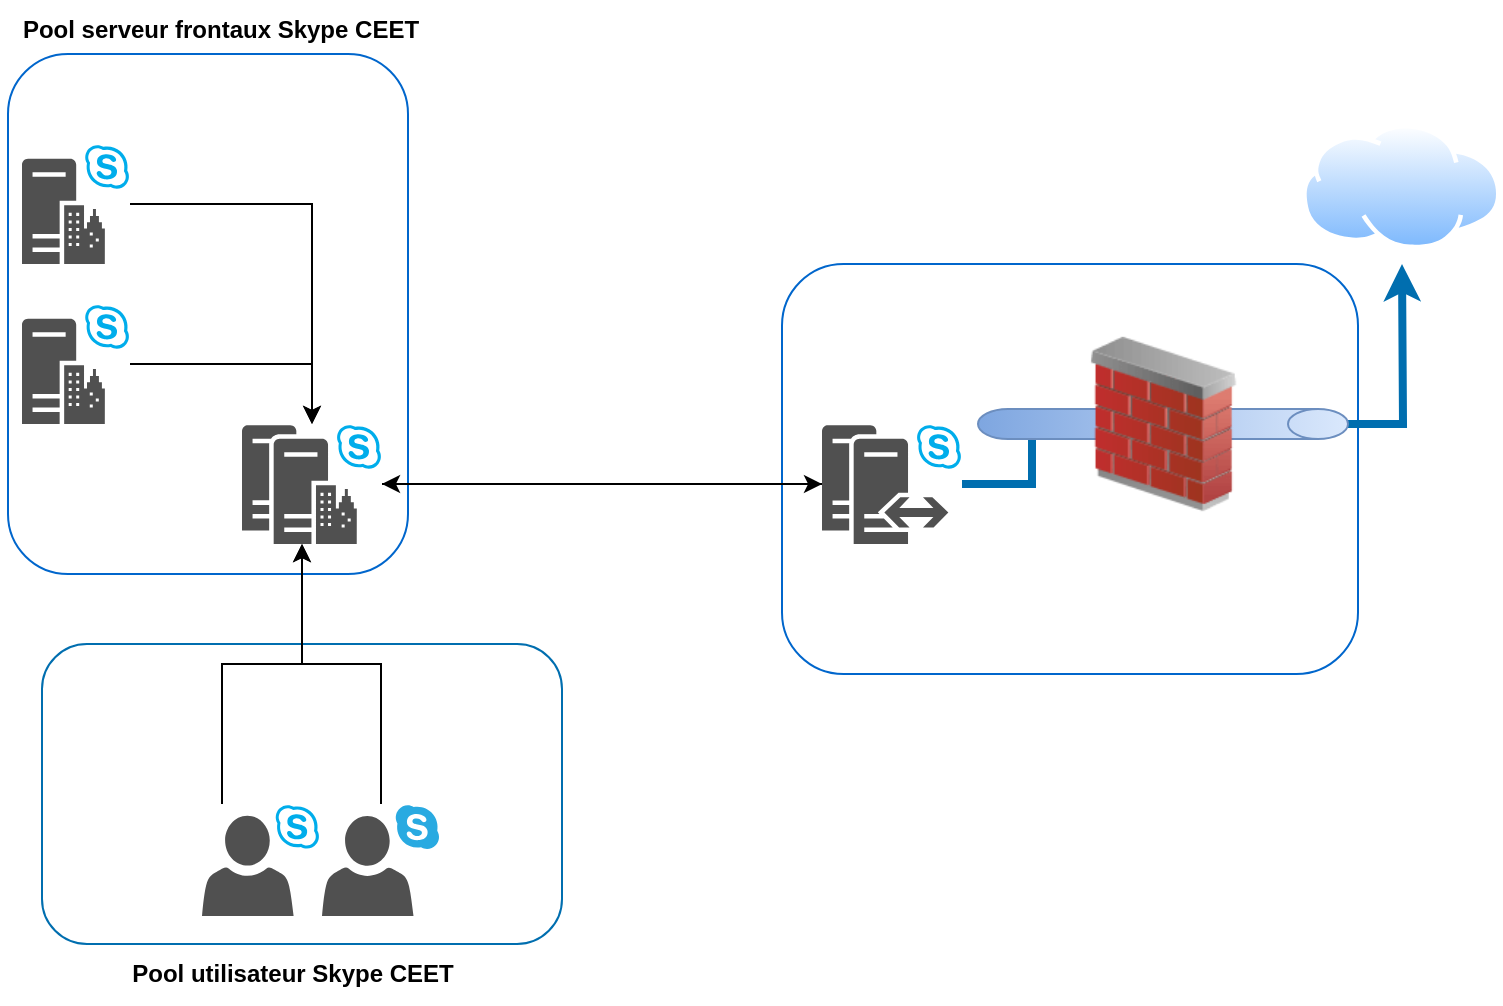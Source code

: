 <mxfile version="24.7.17">
  <diagram name="Page-1" id="GvzSa8L3RvMhAjpA8nT7">
    <mxGraphModel dx="1307" dy="829" grid="1" gridSize="10" guides="1" tooltips="1" connect="1" arrows="1" fold="1" page="1" pageScale="1" pageWidth="827" pageHeight="1169" math="0" shadow="0">
      <root>
        <mxCell id="0" />
        <mxCell id="1" parent="0" />
        <mxCell id="nmX9eyuwtljYYOWFSkWK-28" value="" style="rounded=1;whiteSpace=wrap;html=1;strokeColor=#0066CC;" vertex="1" parent="1">
          <mxGeometry x="440" y="270" width="288" height="205" as="geometry" />
        </mxCell>
        <mxCell id="nmX9eyuwtljYYOWFSkWK-26" value="" style="rounded=1;whiteSpace=wrap;html=1;fillColor=none;fontColor=#ffffff;strokeColor=#006EAF;" vertex="1" parent="1">
          <mxGeometry x="70" y="460" width="260" height="150" as="geometry" />
        </mxCell>
        <mxCell id="nmX9eyuwtljYYOWFSkWK-27" value="" style="rounded=1;whiteSpace=wrap;html=1;rotation=90;strokeColor=#0066CC;" vertex="1" parent="1">
          <mxGeometry x="23" y="195" width="260" height="200" as="geometry" />
        </mxCell>
        <mxCell id="nmX9eyuwtljYYOWFSkWK-18" style="edgeStyle=orthogonalEdgeStyle;rounded=0;orthogonalLoop=1;jettySize=auto;html=1;" edge="1" parent="1" source="nmX9eyuwtljYYOWFSkWK-1" target="nmX9eyuwtljYYOWFSkWK-6">
          <mxGeometry relative="1" as="geometry" />
        </mxCell>
        <mxCell id="nmX9eyuwtljYYOWFSkWK-1" value="" style="sketch=0;pointerEvents=1;shadow=0;dashed=0;html=1;strokeColor=none;fillColor=#505050;labelPosition=center;verticalLabelPosition=bottom;verticalAlign=top;outlineConnect=0;align=center;shape=mxgraph.office.servers.skype_for_business_front_end_pool;" vertex="1" parent="1">
          <mxGeometry x="170" y="350" width="70" height="60" as="geometry" />
        </mxCell>
        <mxCell id="nmX9eyuwtljYYOWFSkWK-19" style="edgeStyle=orthogonalEdgeStyle;rounded=0;orthogonalLoop=1;jettySize=auto;html=1;" edge="1" parent="1" source="nmX9eyuwtljYYOWFSkWK-2" target="nmX9eyuwtljYYOWFSkWK-1">
          <mxGeometry relative="1" as="geometry" />
        </mxCell>
        <mxCell id="nmX9eyuwtljYYOWFSkWK-2" value="" style="sketch=0;pointerEvents=1;shadow=0;dashed=0;html=1;strokeColor=none;fillColor=#505050;labelPosition=center;verticalLabelPosition=bottom;verticalAlign=top;outlineConnect=0;align=center;shape=mxgraph.office.servers.skype_for_business_front_end_server;" vertex="1" parent="1">
          <mxGeometry x="60" y="210" width="54" height="60" as="geometry" />
        </mxCell>
        <mxCell id="nmX9eyuwtljYYOWFSkWK-20" style="edgeStyle=orthogonalEdgeStyle;rounded=0;orthogonalLoop=1;jettySize=auto;html=1;" edge="1" parent="1" source="nmX9eyuwtljYYOWFSkWK-3" target="nmX9eyuwtljYYOWFSkWK-1">
          <mxGeometry relative="1" as="geometry">
            <Array as="points">
              <mxPoint x="205" y="320" />
            </Array>
          </mxGeometry>
        </mxCell>
        <mxCell id="nmX9eyuwtljYYOWFSkWK-3" value="" style="sketch=0;pointerEvents=1;shadow=0;dashed=0;html=1;strokeColor=none;fillColor=#505050;labelPosition=center;verticalLabelPosition=bottom;verticalAlign=top;outlineConnect=0;align=center;shape=mxgraph.office.servers.skype_for_business_front_end_server;" vertex="1" parent="1">
          <mxGeometry x="60" y="290" width="54" height="60" as="geometry" />
        </mxCell>
        <mxCell id="nmX9eyuwtljYYOWFSkWK-23" style="edgeStyle=orthogonalEdgeStyle;rounded=0;orthogonalLoop=1;jettySize=auto;html=1;" edge="1" parent="1" source="nmX9eyuwtljYYOWFSkWK-4" target="nmX9eyuwtljYYOWFSkWK-1">
          <mxGeometry relative="1" as="geometry">
            <Array as="points">
              <mxPoint x="160" y="470" />
              <mxPoint x="200" y="470" />
            </Array>
          </mxGeometry>
        </mxCell>
        <mxCell id="nmX9eyuwtljYYOWFSkWK-4" value="" style="sketch=0;pointerEvents=1;shadow=0;dashed=0;html=1;strokeColor=none;fillColor=#505050;labelPosition=center;verticalLabelPosition=bottom;verticalAlign=top;outlineConnect=0;align=center;shape=mxgraph.office.users.skype_for_business_user;" vertex="1" parent="1">
          <mxGeometry x="150" y="540" width="59" height="56" as="geometry" />
        </mxCell>
        <mxCell id="nmX9eyuwtljYYOWFSkWK-24" style="edgeStyle=orthogonalEdgeStyle;rounded=0;orthogonalLoop=1;jettySize=auto;html=1;" edge="1" parent="1" source="nmX9eyuwtljYYOWFSkWK-5" target="nmX9eyuwtljYYOWFSkWK-1">
          <mxGeometry relative="1" as="geometry">
            <Array as="points">
              <mxPoint x="240" y="470" />
              <mxPoint x="200" y="470" />
            </Array>
          </mxGeometry>
        </mxCell>
        <mxCell id="nmX9eyuwtljYYOWFSkWK-5" value="" style="sketch=0;pointerEvents=1;shadow=0;dashed=0;html=1;strokeColor=none;fillColor=#505050;labelPosition=center;verticalLabelPosition=bottom;verticalAlign=top;outlineConnect=0;align=center;shape=mxgraph.office.users.skype_commercial_user;" vertex="1" parent="1">
          <mxGeometry x="210" y="540" width="59" height="56" as="geometry" />
        </mxCell>
        <mxCell id="nmX9eyuwtljYYOWFSkWK-12" value="" style="edgeStyle=orthogonalEdgeStyle;rounded=0;orthogonalLoop=1;jettySize=auto;html=1;" edge="1" parent="1" source="nmX9eyuwtljYYOWFSkWK-6">
          <mxGeometry relative="1" as="geometry">
            <mxPoint x="600" y="350" as="targetPoint" />
          </mxGeometry>
        </mxCell>
        <mxCell id="nmX9eyuwtljYYOWFSkWK-14" value="" style="edgeStyle=orthogonalEdgeStyle;rounded=0;orthogonalLoop=1;jettySize=auto;html=1;fillColor=#1ba1e2;strokeColor=#006EAF;strokeWidth=4;endArrow=openAsync;endFill=0;" edge="1" parent="1" source="nmX9eyuwtljYYOWFSkWK-6">
          <mxGeometry relative="1" as="geometry">
            <mxPoint x="600" y="350" as="targetPoint" />
          </mxGeometry>
        </mxCell>
        <mxCell id="nmX9eyuwtljYYOWFSkWK-17" style="edgeStyle=orthogonalEdgeStyle;rounded=0;orthogonalLoop=1;jettySize=auto;html=1;" edge="1" parent="1" source="nmX9eyuwtljYYOWFSkWK-6" target="nmX9eyuwtljYYOWFSkWK-1">
          <mxGeometry relative="1" as="geometry" />
        </mxCell>
        <mxCell id="nmX9eyuwtljYYOWFSkWK-6" value="" style="sketch=0;pointerEvents=1;shadow=0;dashed=0;html=1;strokeColor=none;fillColor=#505050;labelPosition=center;verticalLabelPosition=bottom;verticalAlign=top;outlineConnect=0;align=center;shape=mxgraph.office.servers.skype_for_business_edge_server_pool;" vertex="1" parent="1">
          <mxGeometry x="460" y="350" width="70" height="60" as="geometry" />
        </mxCell>
        <mxCell id="nmX9eyuwtljYYOWFSkWK-7" value="" style="image;aspect=fixed;perimeter=ellipsePerimeter;html=1;align=center;shadow=0;dashed=0;spacingTop=3;image=img/lib/active_directory/internet_cloud.svg;" vertex="1" parent="1">
          <mxGeometry x="700" y="200" width="99.36" height="62.6" as="geometry" />
        </mxCell>
        <mxCell id="nmX9eyuwtljYYOWFSkWK-13" style="edgeStyle=orthogonalEdgeStyle;rounded=0;orthogonalLoop=1;jettySize=auto;html=1;exitX=0.5;exitY=0;exitDx=0;exitDy=0;exitPerimeter=0;strokeWidth=4;fillColor=#1ba1e2;strokeColor=#006EAF;" edge="1" parent="1" source="nmX9eyuwtljYYOWFSkWK-11">
          <mxGeometry relative="1" as="geometry">
            <mxPoint x="750" y="270" as="targetPoint" />
          </mxGeometry>
        </mxCell>
        <mxCell id="nmX9eyuwtljYYOWFSkWK-25" value="" style="group" vertex="1" connectable="0" parent="1">
          <mxGeometry x="538" y="255" width="185" height="200" as="geometry" />
        </mxCell>
        <mxCell id="nmX9eyuwtljYYOWFSkWK-11" value="" style="shape=cylinder3;whiteSpace=wrap;html=1;boundedLbl=1;backgroundOutline=1;size=15;rotation=90;fillColor=#dae8fc;strokeColor=#6c8ebf;gradientColor=#7ea6e0;" vertex="1" parent="nmX9eyuwtljYYOWFSkWK-25">
          <mxGeometry x="85" y="2.5" width="15" height="185" as="geometry" />
        </mxCell>
        <mxCell id="nmX9eyuwtljYYOWFSkWK-21" value="" style="image;html=1;image=img/lib/clip_art/networking/Firewall_02_128x128.png;portConstraintRotation=0;flipH=1;" vertex="1" parent="nmX9eyuwtljYYOWFSkWK-25">
          <mxGeometry x="55.88" width="73.25" height="190" as="geometry" />
        </mxCell>
        <mxCell id="nmX9eyuwtljYYOWFSkWK-29" value="&lt;b&gt;Pool serveur frontaux Skype CEET&lt;/b&gt;" style="text;html=1;align=center;verticalAlign=middle;resizable=0;points=[];autosize=1;strokeColor=none;fillColor=none;" vertex="1" parent="1">
          <mxGeometry x="49" y="138" width="220" height="30" as="geometry" />
        </mxCell>
        <mxCell id="nmX9eyuwtljYYOWFSkWK-30" value="&lt;b&gt;Pool utilisateur Skype CEET&lt;/b&gt;" style="text;html=1;align=center;verticalAlign=middle;resizable=0;points=[];autosize=1;strokeColor=none;fillColor=none;" vertex="1" parent="1">
          <mxGeometry x="105" y="610" width="180" height="30" as="geometry" />
        </mxCell>
      </root>
    </mxGraphModel>
  </diagram>
</mxfile>
